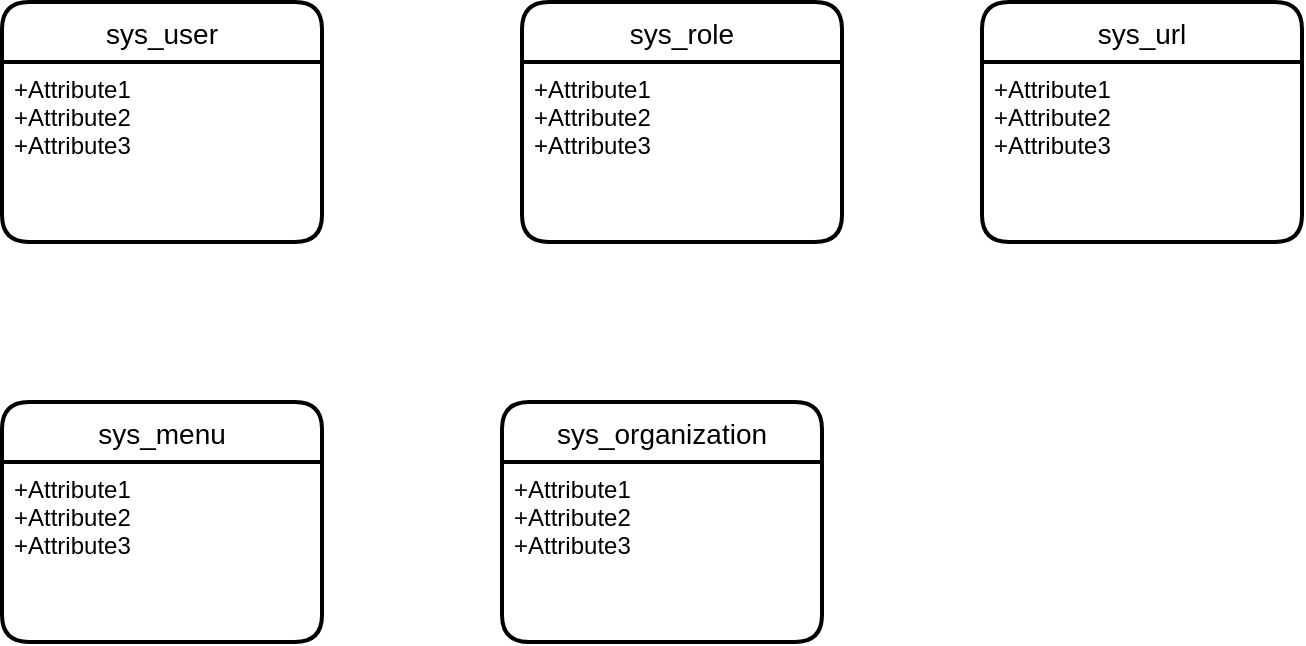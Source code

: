 <mxfile version="20.0.4" type="github">
  <diagram id="PjrFAy_hcDYCGxKMLI0N" name="Page-1">
    <mxGraphModel dx="1422" dy="839" grid="1" gridSize="10" guides="1" tooltips="1" connect="1" arrows="1" fold="1" page="1" pageScale="1" pageWidth="827" pageHeight="1169" math="0" shadow="0">
      <root>
        <mxCell id="0" />
        <mxCell id="1" parent="0" />
        <mxCell id="5Sl39Usk6N5hTT5oNilQ-7" value="sys_role" style="swimlane;childLayout=stackLayout;horizontal=1;startSize=30;horizontalStack=0;rounded=1;fontSize=14;fontStyle=0;strokeWidth=2;resizeParent=0;resizeLast=1;shadow=0;dashed=0;align=center;" vertex="1" parent="1">
          <mxGeometry x="400" y="240" width="160" height="120" as="geometry" />
        </mxCell>
        <mxCell id="5Sl39Usk6N5hTT5oNilQ-8" value="+Attribute1&#xa;+Attribute2&#xa;+Attribute3" style="align=left;strokeColor=none;fillColor=none;spacingLeft=4;fontSize=12;verticalAlign=top;resizable=0;rotatable=0;part=1;" vertex="1" parent="5Sl39Usk6N5hTT5oNilQ-7">
          <mxGeometry y="30" width="160" height="90" as="geometry" />
        </mxCell>
        <mxCell id="5Sl39Usk6N5hTT5oNilQ-9" value="sys_user" style="swimlane;childLayout=stackLayout;horizontal=1;startSize=30;horizontalStack=0;rounded=1;fontSize=14;fontStyle=0;strokeWidth=2;resizeParent=0;resizeLast=1;shadow=0;dashed=0;align=center;" vertex="1" parent="1">
          <mxGeometry x="140" y="240" width="160" height="120" as="geometry" />
        </mxCell>
        <mxCell id="5Sl39Usk6N5hTT5oNilQ-10" value="+Attribute1&#xa;+Attribute2&#xa;+Attribute3" style="align=left;strokeColor=none;fillColor=none;spacingLeft=4;fontSize=12;verticalAlign=top;resizable=0;rotatable=0;part=1;" vertex="1" parent="5Sl39Usk6N5hTT5oNilQ-9">
          <mxGeometry y="30" width="160" height="90" as="geometry" />
        </mxCell>
        <mxCell id="5Sl39Usk6N5hTT5oNilQ-11" value="sys_url" style="swimlane;childLayout=stackLayout;horizontal=1;startSize=30;horizontalStack=0;rounded=1;fontSize=14;fontStyle=0;strokeWidth=2;resizeParent=0;resizeLast=1;shadow=0;dashed=0;align=center;" vertex="1" parent="1">
          <mxGeometry x="630" y="240" width="160" height="120" as="geometry" />
        </mxCell>
        <mxCell id="5Sl39Usk6N5hTT5oNilQ-12" value="+Attribute1&#xa;+Attribute2&#xa;+Attribute3" style="align=left;strokeColor=none;fillColor=none;spacingLeft=4;fontSize=12;verticalAlign=top;resizable=0;rotatable=0;part=1;" vertex="1" parent="5Sl39Usk6N5hTT5oNilQ-11">
          <mxGeometry y="30" width="160" height="90" as="geometry" />
        </mxCell>
        <mxCell id="5Sl39Usk6N5hTT5oNilQ-13" value="sys_menu" style="swimlane;childLayout=stackLayout;horizontal=1;startSize=30;horizontalStack=0;rounded=1;fontSize=14;fontStyle=0;strokeWidth=2;resizeParent=0;resizeLast=1;shadow=0;dashed=0;align=center;" vertex="1" parent="1">
          <mxGeometry x="140" y="440" width="160" height="120" as="geometry" />
        </mxCell>
        <mxCell id="5Sl39Usk6N5hTT5oNilQ-14" value="+Attribute1&#xa;+Attribute2&#xa;+Attribute3" style="align=left;strokeColor=none;fillColor=none;spacingLeft=4;fontSize=12;verticalAlign=top;resizable=0;rotatable=0;part=1;" vertex="1" parent="5Sl39Usk6N5hTT5oNilQ-13">
          <mxGeometry y="30" width="160" height="90" as="geometry" />
        </mxCell>
        <mxCell id="5Sl39Usk6N5hTT5oNilQ-15" value="sys_organization" style="swimlane;childLayout=stackLayout;horizontal=1;startSize=30;horizontalStack=0;rounded=1;fontSize=14;fontStyle=0;strokeWidth=2;resizeParent=0;resizeLast=1;shadow=0;dashed=0;align=center;" vertex="1" parent="1">
          <mxGeometry x="390" y="440" width="160" height="120" as="geometry" />
        </mxCell>
        <mxCell id="5Sl39Usk6N5hTT5oNilQ-16" value="+Attribute1&#xa;+Attribute2&#xa;+Attribute3" style="align=left;strokeColor=none;fillColor=none;spacingLeft=4;fontSize=12;verticalAlign=top;resizable=0;rotatable=0;part=1;" vertex="1" parent="5Sl39Usk6N5hTT5oNilQ-15">
          <mxGeometry y="30" width="160" height="90" as="geometry" />
        </mxCell>
      </root>
    </mxGraphModel>
  </diagram>
</mxfile>
